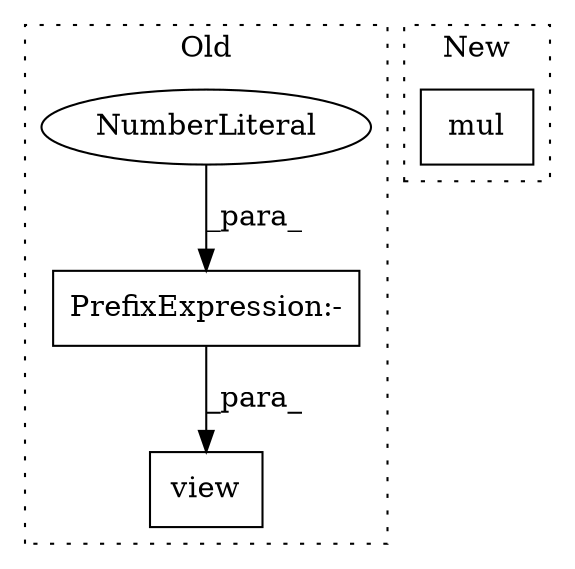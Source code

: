 digraph G {
subgraph cluster0 {
1 [label="view" a="32" s="2078,2085" l="5,1" shape="box"];
3 [label="PrefixExpression:-" a="38" s="2083" l="1" shape="box"];
4 [label="NumberLiteral" a="34" s="2084" l="1" shape="ellipse"];
label = "Old";
style="dotted";
}
subgraph cluster1 {
2 [label="mul" a="32" s="2571,2585" l="4,1" shape="box"];
label = "New";
style="dotted";
}
3 -> 1 [label="_para_"];
4 -> 3 [label="_para_"];
}